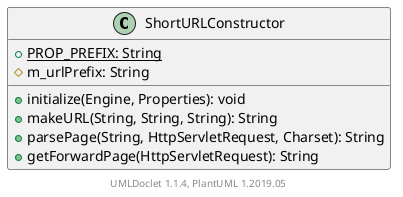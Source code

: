 @startuml

    class ShortURLConstructor [[ShortURLConstructor.html]] {
        {static} +PROP_PREFIX: String
        #m_urlPrefix: String
        +initialize(Engine, Properties): void
        +makeURL(String, String, String): String
        +parsePage(String, HttpServletRequest, Charset): String
        +getForwardPage(HttpServletRequest): String
    }


    center footer UMLDoclet 1.1.4, PlantUML 1.2019.05
@enduml
